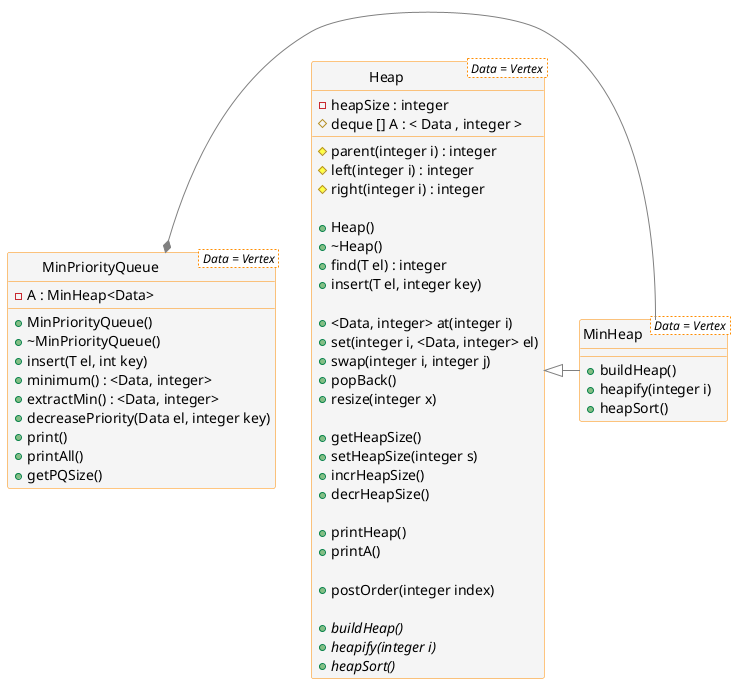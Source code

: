 @startuml galacticgraph.puml

skinparam class {
	BackgroundColor WhiteSmoke
	ArrowColor Grey
	BorderColor DarkOrange
}
hide class circle

class MinPriorityQueue< Data = Vertex > {
  {field} - A : MinHeap<Data>
  + MinPriorityQueue()
  + ~MinPriorityQueue()
  + insert(T el, int key)
  + minimum() : <Data, integer>
  + extractMin() : <Data, integer>
  + decreasePriority(Data el, integer key)
  + print()
  + printAll()
  + getPQSize()
}

class MinHeap< Data = Vertex > {
  + buildHeap()
  + heapify(integer i)
  + heapSort()
}

class Heap< Data = Vertex > {
  {field} - heapSize : integer
  {field} # deque [] A : < Data , integer >

  # parent(integer i) : integer
  # left(integer i) : integer
  # right(integer i) : integer

  + Heap()
  + ~Heap()
  + find(T el) : integer
  + insert(T el, integer key)

  + <Data, integer> at(integer i)
  + set(integer i, <Data, integer> el)
  + swap(integer i, integer j)
  + popBack()
  + resize(integer x)

  + getHeapSize()
  + setHeapSize(integer s)
  + incrHeapSize()
  + decrHeapSize()

  + printHeap()
  + printA()
  
  + postOrder(integer index)

  {abstract} +  buildHeap()
  {abstract} +  heapify(integer i)
  {abstract} +  heapSort()
}

MinHeap -left-* MinPriorityQueue
Heap <|-right- MinHeap 

@enduml